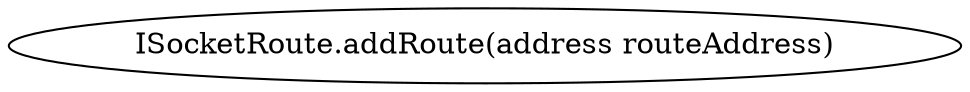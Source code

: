 digraph "" {
	graph [bb="0,0,384.62,36"];
	node [label="\N"];
	"ISocketRoute.addRoute(address routeAddress)"	 [height=0.5,
		pos="192.31,18",
		width=5.3419];
}
